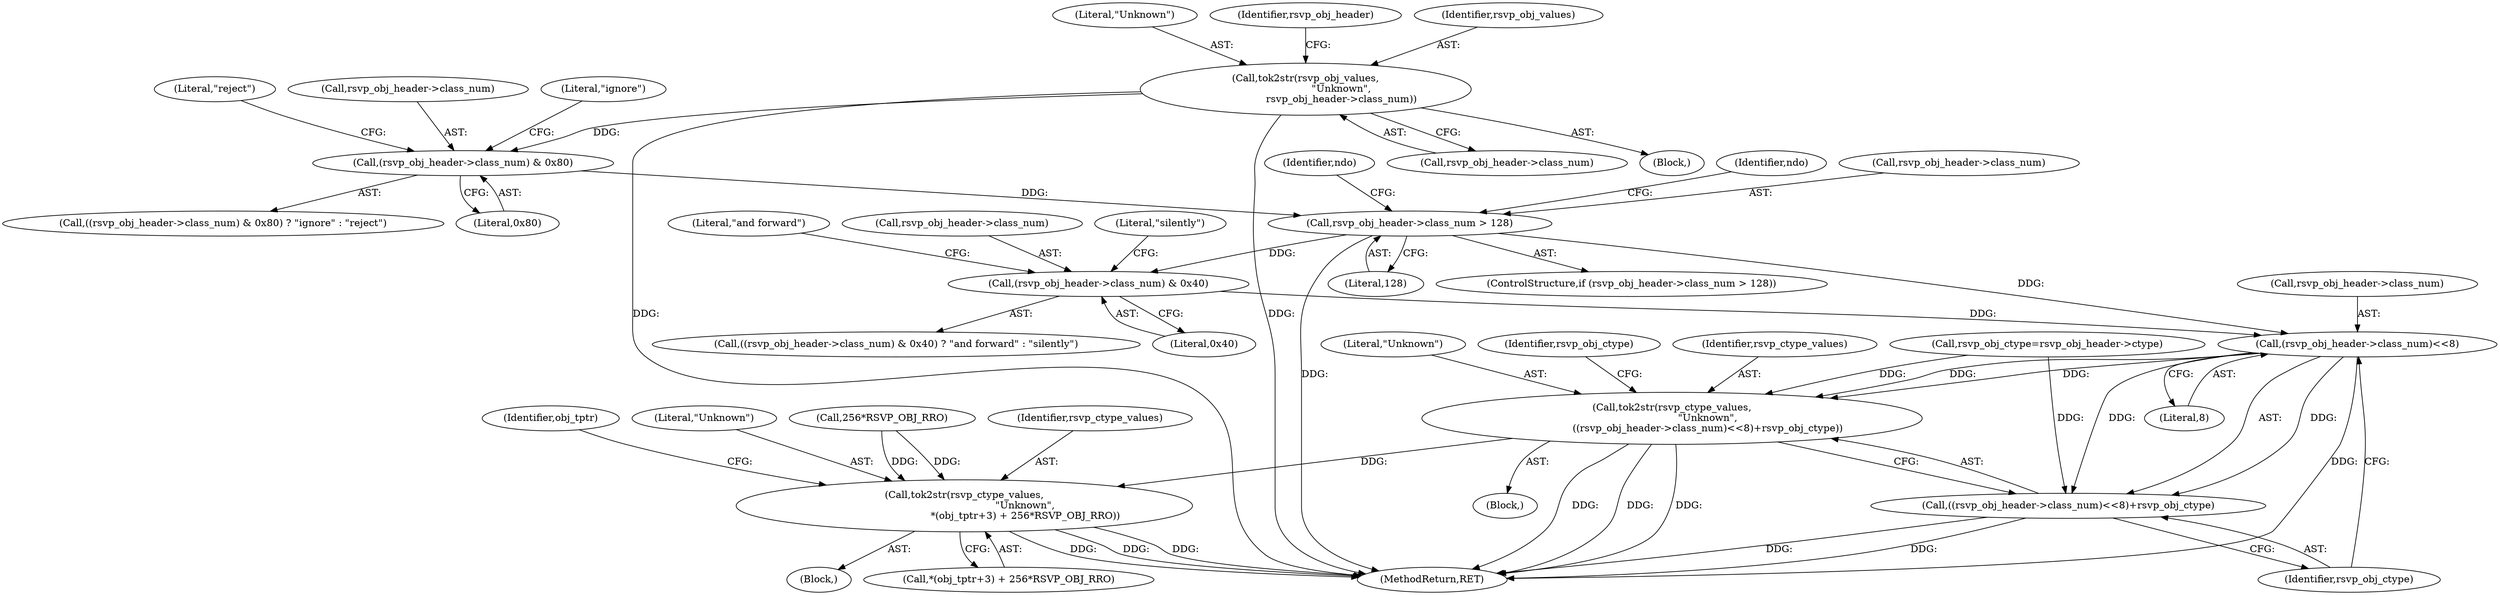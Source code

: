 digraph "0_tcpdump_289c672020280529fd382f3502efab7100d638ec@pointer" {
"1000244" [label="(Call,tok2str(rsvp_obj_values,\n                       \"Unknown\",\n                       rsvp_obj_header->class_num))"];
"1000255" [label="(Call,(rsvp_obj_header->class_num) & 0x80)"];
"1000263" [label="(Call,rsvp_obj_header->class_num > 128)"];
"1000274" [label="(Call,(rsvp_obj_header->class_num) & 0x40)"];
"1000291" [label="(Call,(rsvp_obj_header->class_num)<<8)"];
"1000287" [label="(Call,tok2str(rsvp_ctype_values,\n                       \"Unknown\",\n                       ((rsvp_obj_header->class_num)<<8)+rsvp_obj_ctype))"];
"1001457" [label="(Call,tok2str(rsvp_ctype_values,\n                                       \"Unknown\",\n                                       *(obj_tptr+3) + 256*RSVP_OBJ_RRO))"];
"1000290" [label="(Call,((rsvp_obj_header->class_num)<<8)+rsvp_obj_ctype)"];
"1000278" [label="(Literal,0x40)"];
"1000292" [label="(Call,rsvp_obj_header->class_num)"];
"1000279" [label="(Literal,\"and forward\")"];
"1001456" [label="(Block,)"];
"1001458" [label="(Identifier,rsvp_ctype_values)"];
"1000287" [label="(Call,tok2str(rsvp_ctype_values,\n                       \"Unknown\",\n                       ((rsvp_obj_header->class_num)<<8)+rsvp_obj_ctype))"];
"1000243" [label="(Block,)"];
"1003409" [label="(MethodReturn,RET)"];
"1000247" [label="(Call,rsvp_obj_header->class_num)"];
"1000246" [label="(Literal,\"Unknown\")"];
"1000267" [label="(Literal,128)"];
"1000273" [label="(Call,((rsvp_obj_header->class_num) & 0x40) ? \"and forward\" : \"silently\")"];
"1000252" [label="(Identifier,rsvp_obj_header)"];
"1000291" [label="(Call,(rsvp_obj_header->class_num)<<8)"];
"1000270" [label="(Identifier,ndo)"];
"1000256" [label="(Call,rsvp_obj_header->class_num)"];
"1000295" [label="(Literal,8)"];
"1001460" [label="(Call,*(obj_tptr+3) + 256*RSVP_OBJ_RRO)"];
"1001471" [label="(Identifier,obj_tptr)"];
"1000286" [label="(Block,)"];
"1000290" [label="(Call,((rsvp_obj_header->class_num)<<8)+rsvp_obj_ctype)"];
"1001459" [label="(Literal,\"Unknown\")"];
"1000289" [label="(Literal,\"Unknown\")"];
"1000298" [label="(Identifier,rsvp_obj_ctype)"];
"1000264" [label="(Call,rsvp_obj_header->class_num)"];
"1000245" [label="(Identifier,rsvp_obj_values)"];
"1001465" [label="(Call,256*RSVP_OBJ_RRO)"];
"1000255" [label="(Call,(rsvp_obj_header->class_num) & 0x80)"];
"1000275" [label="(Call,rsvp_obj_header->class_num)"];
"1000244" [label="(Call,tok2str(rsvp_obj_values,\n                       \"Unknown\",\n                       rsvp_obj_header->class_num))"];
"1000263" [label="(Call,rsvp_obj_header->class_num > 128)"];
"1000283" [label="(Identifier,ndo)"];
"1000274" [label="(Call,(rsvp_obj_header->class_num) & 0x40)"];
"1000280" [label="(Literal,\"silently\")"];
"1000288" [label="(Identifier,rsvp_ctype_values)"];
"1000260" [label="(Literal,\"ignore\")"];
"1000261" [label="(Literal,\"reject\")"];
"1001457" [label="(Call,tok2str(rsvp_ctype_values,\n                                       \"Unknown\",\n                                       *(obj_tptr+3) + 256*RSVP_OBJ_RRO))"];
"1000259" [label="(Literal,0x80)"];
"1000262" [label="(ControlStructure,if (rsvp_obj_header->class_num > 128))"];
"1000193" [label="(Call,rsvp_obj_ctype=rsvp_obj_header->ctype)"];
"1000296" [label="(Identifier,rsvp_obj_ctype)"];
"1000254" [label="(Call,((rsvp_obj_header->class_num) & 0x80) ? \"ignore\" : \"reject\")"];
"1000244" -> "1000243"  [label="AST: "];
"1000244" -> "1000247"  [label="CFG: "];
"1000245" -> "1000244"  [label="AST: "];
"1000246" -> "1000244"  [label="AST: "];
"1000247" -> "1000244"  [label="AST: "];
"1000252" -> "1000244"  [label="CFG: "];
"1000244" -> "1003409"  [label="DDG: "];
"1000244" -> "1003409"  [label="DDG: "];
"1000244" -> "1000255"  [label="DDG: "];
"1000255" -> "1000254"  [label="AST: "];
"1000255" -> "1000259"  [label="CFG: "];
"1000256" -> "1000255"  [label="AST: "];
"1000259" -> "1000255"  [label="AST: "];
"1000260" -> "1000255"  [label="CFG: "];
"1000261" -> "1000255"  [label="CFG: "];
"1000255" -> "1000263"  [label="DDG: "];
"1000263" -> "1000262"  [label="AST: "];
"1000263" -> "1000267"  [label="CFG: "];
"1000264" -> "1000263"  [label="AST: "];
"1000267" -> "1000263"  [label="AST: "];
"1000270" -> "1000263"  [label="CFG: "];
"1000283" -> "1000263"  [label="CFG: "];
"1000263" -> "1003409"  [label="DDG: "];
"1000263" -> "1000274"  [label="DDG: "];
"1000263" -> "1000291"  [label="DDG: "];
"1000274" -> "1000273"  [label="AST: "];
"1000274" -> "1000278"  [label="CFG: "];
"1000275" -> "1000274"  [label="AST: "];
"1000278" -> "1000274"  [label="AST: "];
"1000279" -> "1000274"  [label="CFG: "];
"1000280" -> "1000274"  [label="CFG: "];
"1000274" -> "1000291"  [label="DDG: "];
"1000291" -> "1000290"  [label="AST: "];
"1000291" -> "1000295"  [label="CFG: "];
"1000292" -> "1000291"  [label="AST: "];
"1000295" -> "1000291"  [label="AST: "];
"1000296" -> "1000291"  [label="CFG: "];
"1000291" -> "1003409"  [label="DDG: "];
"1000291" -> "1000287"  [label="DDG: "];
"1000291" -> "1000287"  [label="DDG: "];
"1000291" -> "1000290"  [label="DDG: "];
"1000291" -> "1000290"  [label="DDG: "];
"1000287" -> "1000286"  [label="AST: "];
"1000287" -> "1000290"  [label="CFG: "];
"1000288" -> "1000287"  [label="AST: "];
"1000289" -> "1000287"  [label="AST: "];
"1000290" -> "1000287"  [label="AST: "];
"1000298" -> "1000287"  [label="CFG: "];
"1000287" -> "1003409"  [label="DDG: "];
"1000287" -> "1003409"  [label="DDG: "];
"1000287" -> "1003409"  [label="DDG: "];
"1000193" -> "1000287"  [label="DDG: "];
"1000287" -> "1001457"  [label="DDG: "];
"1001457" -> "1001456"  [label="AST: "];
"1001457" -> "1001460"  [label="CFG: "];
"1001458" -> "1001457"  [label="AST: "];
"1001459" -> "1001457"  [label="AST: "];
"1001460" -> "1001457"  [label="AST: "];
"1001471" -> "1001457"  [label="CFG: "];
"1001457" -> "1003409"  [label="DDG: "];
"1001457" -> "1003409"  [label="DDG: "];
"1001457" -> "1003409"  [label="DDG: "];
"1001465" -> "1001457"  [label="DDG: "];
"1001465" -> "1001457"  [label="DDG: "];
"1000290" -> "1000296"  [label="CFG: "];
"1000296" -> "1000290"  [label="AST: "];
"1000290" -> "1003409"  [label="DDG: "];
"1000290" -> "1003409"  [label="DDG: "];
"1000193" -> "1000290"  [label="DDG: "];
}
